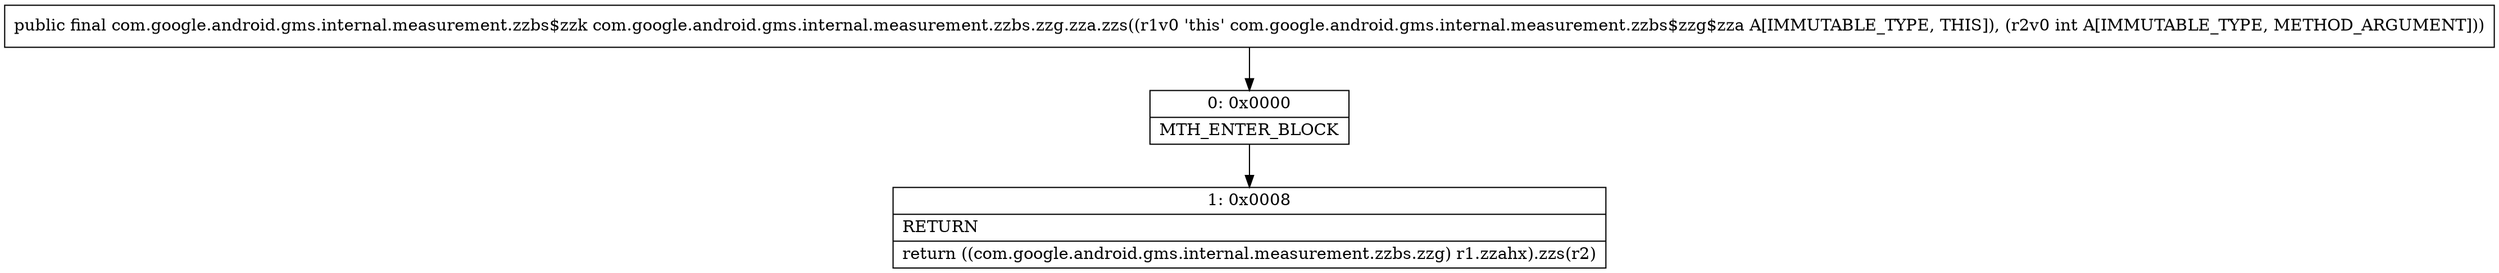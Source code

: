 digraph "CFG forcom.google.android.gms.internal.measurement.zzbs.zzg.zza.zzs(I)Lcom\/google\/android\/gms\/internal\/measurement\/zzbs$zzk;" {
Node_0 [shape=record,label="{0\:\ 0x0000|MTH_ENTER_BLOCK\l}"];
Node_1 [shape=record,label="{1\:\ 0x0008|RETURN\l|return ((com.google.android.gms.internal.measurement.zzbs.zzg) r1.zzahx).zzs(r2)\l}"];
MethodNode[shape=record,label="{public final com.google.android.gms.internal.measurement.zzbs$zzk com.google.android.gms.internal.measurement.zzbs.zzg.zza.zzs((r1v0 'this' com.google.android.gms.internal.measurement.zzbs$zzg$zza A[IMMUTABLE_TYPE, THIS]), (r2v0 int A[IMMUTABLE_TYPE, METHOD_ARGUMENT])) }"];
MethodNode -> Node_0;
Node_0 -> Node_1;
}

